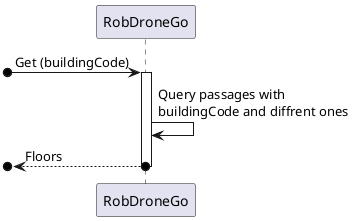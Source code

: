 @startuml SD Lv1

participant RobDroneGo as system
[o-> system : Get (buildingCode)
activate system

system -> system : Query passages with \nbuildingCode and diffrent ones 

[o<--o system : Floors
deactivate system

@enduml